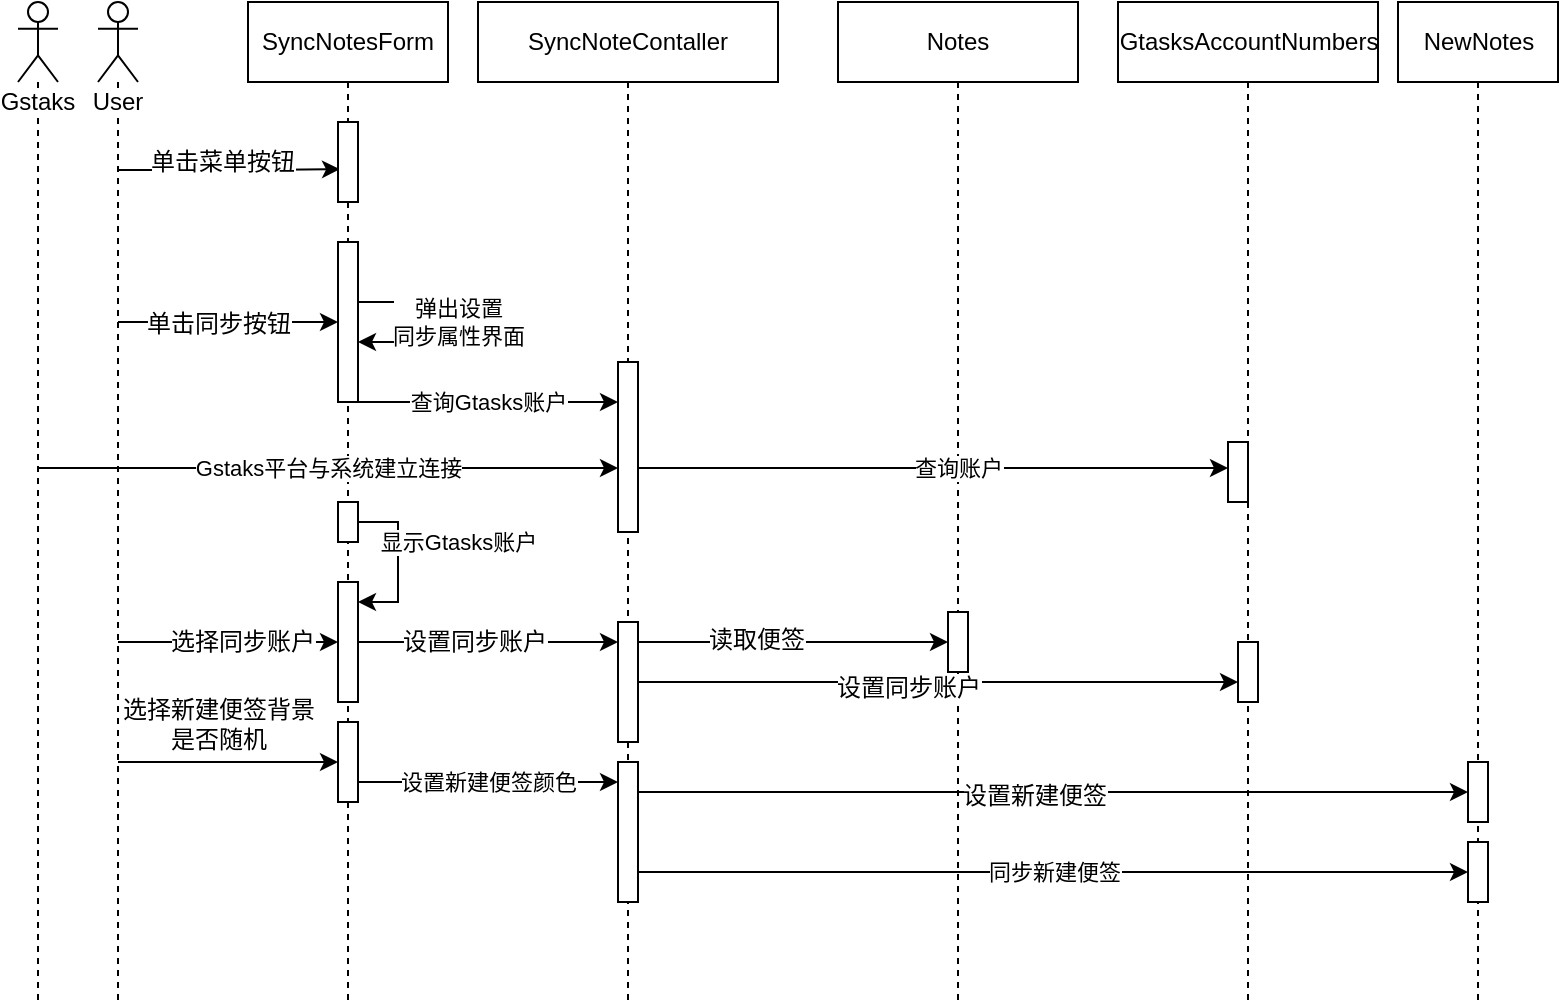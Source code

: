 <mxfile version="12.2.4" pages="1"><diagram id="mECFhU4eesm9KBO4lkde" name="第 1 页"><mxGraphModel dx="805" dy="560" grid="1" gridSize="10" guides="1" tooltips="1" connect="1" arrows="1" fold="1" page="1" pageScale="1" pageWidth="827" pageHeight="1169" math="0" shadow="0"><root><mxCell id="0"/><mxCell id="1" parent="0"/><mxCell id="2" value="" style="edgeStyle=orthogonalEdgeStyle;rounded=0;orthogonalLoop=1;jettySize=auto;html=1;entryX=0.1;entryY=0.59;entryDx=0;entryDy=0;entryPerimeter=0;" parent="1" source="4" target="6" edge="1"><mxGeometry relative="1" as="geometry"><Array as="points"><mxPoint x="130" y="144"/><mxPoint x="130" y="144"/></Array></mxGeometry></mxCell><mxCell id="3" value="单击菜单按钮" style="text;html=1;resizable=0;points=[];align=center;verticalAlign=middle;labelBackgroundColor=#ffffff;" parent="2" vertex="1" connectable="0"><mxGeometry x="-0.239" y="1" relative="1" as="geometry"><mxPoint x="9.5" y="-3" as="offset"/></mxGeometry></mxCell><mxCell id="25" value="" style="edgeStyle=orthogonalEdgeStyle;rounded=0;orthogonalLoop=1;jettySize=auto;html=1;" parent="1" source="4" target="23" edge="1"><mxGeometry relative="1" as="geometry"><Array as="points"><mxPoint x="90" y="220"/><mxPoint x="90" y="220"/></Array></mxGeometry></mxCell><mxCell id="27" value="单击同步按钮" style="text;html=1;resizable=0;points=[];align=center;verticalAlign=middle;labelBackgroundColor=#ffffff;" parent="25" vertex="1" connectable="0"><mxGeometry x="-0.388" relative="1" as="geometry"><mxPoint x="16.5" y="0.5" as="offset"/></mxGeometry></mxCell><mxCell id="42" value="" style="edgeStyle=orthogonalEdgeStyle;rounded=0;orthogonalLoop=1;jettySize=auto;html=1;" parent="1" source="4" target="36" edge="1"><mxGeometry relative="1" as="geometry"><Array as="points"><mxPoint x="90" y="380"/><mxPoint x="90" y="380"/></Array></mxGeometry></mxCell><mxCell id="43" value="选择同步账户" style="text;html=1;resizable=0;points=[];align=center;verticalAlign=middle;labelBackgroundColor=#ffffff;" parent="42" vertex="1" connectable="0"><mxGeometry x="0.126" relative="1" as="geometry"><mxPoint as="offset"/></mxGeometry></mxCell><mxCell id="45" value="" style="edgeStyle=orthogonalEdgeStyle;rounded=0;orthogonalLoop=1;jettySize=auto;html=1;" parent="1" source="4" target="44" edge="1"><mxGeometry relative="1" as="geometry"><Array as="points"><mxPoint x="90" y="440"/><mxPoint x="90" y="440"/></Array></mxGeometry></mxCell><mxCell id="46" value="选择新建便签背景&lt;br&gt;是否随机" style="text;html=1;resizable=0;points=[];align=center;verticalAlign=middle;labelBackgroundColor=#ffffff;" parent="45" vertex="1" connectable="0"><mxGeometry x="-0.142" y="-2" relative="1" as="geometry"><mxPoint x="2.5" y="-21.5" as="offset"/></mxGeometry></mxCell><mxCell id="4" value="User" style="shape=umlLifeline;participant=umlActor;perimeter=lifelinePerimeter;whiteSpace=wrap;html=1;container=1;collapsible=0;recursiveResize=0;verticalAlign=top;spacingTop=36;labelBackgroundColor=#ffffff;outlineConnect=0;size=40;" parent="1" vertex="1"><mxGeometry x="50" y="60" width="20" height="500" as="geometry"/></mxCell><mxCell id="5" value="SyncNotesForm" style="shape=umlLifeline;perimeter=lifelinePerimeter;whiteSpace=wrap;html=1;container=1;collapsible=0;recursiveResize=0;outlineConnect=0;" parent="1" vertex="1"><mxGeometry x="125" y="60" width="100" height="500" as="geometry"/></mxCell><mxCell id="6" value="" style="html=1;points=[];perimeter=orthogonalPerimeter;" parent="5" vertex="1"><mxGeometry x="45" y="60" width="10" height="40" as="geometry"/></mxCell><mxCell id="23" value="" style="html=1;points=[];perimeter=orthogonalPerimeter;" parent="5" vertex="1"><mxGeometry x="45" y="120" width="10" height="80" as="geometry"/></mxCell><mxCell id="28" value="弹出设置&lt;br&gt;同步属性界面" style="edgeStyle=orthogonalEdgeStyle;rounded=0;orthogonalLoop=1;jettySize=auto;html=1;" parent="5" source="23" target="23" edge="1"><mxGeometry x="0.333" y="-32" relative="1" as="geometry"><mxPoint x="30" y="22" as="offset"/></mxGeometry></mxCell><mxCell id="35" value="" style="html=1;points=[];perimeter=orthogonalPerimeter;" parent="5" vertex="1"><mxGeometry x="45" y="250" width="10" height="20" as="geometry"/></mxCell><mxCell id="36" value="" style="html=1;points=[];perimeter=orthogonalPerimeter;" parent="5" vertex="1"><mxGeometry x="45" y="290" width="10" height="60" as="geometry"/></mxCell><mxCell id="37" value="显示Gtasks账户" style="edgeStyle=orthogonalEdgeStyle;rounded=0;orthogonalLoop=1;jettySize=auto;html=1;" parent="5" source="35" target="36" edge="1"><mxGeometry x="-0.498" y="-32" relative="1" as="geometry"><Array as="points"><mxPoint x="75" y="260"/><mxPoint x="75" y="300"/></Array><mxPoint x="62" y="10" as="offset"/></mxGeometry></mxCell><mxCell id="7" value="SyncNoteContaller" style="shape=umlLifeline;perimeter=lifelinePerimeter;whiteSpace=wrap;html=1;container=1;collapsible=0;recursiveResize=0;outlineConnect=0;" parent="1" vertex="1"><mxGeometry x="240" y="60" width="150" height="500" as="geometry"/></mxCell><mxCell id="8" value="" style="html=1;points=[];perimeter=orthogonalPerimeter;" parent="7" vertex="1"><mxGeometry x="70" y="180" width="10" height="85" as="geometry"/></mxCell><mxCell id="39" value="" style="html=1;points=[];perimeter=orthogonalPerimeter;" parent="7" vertex="1"><mxGeometry x="70" y="310" width="10" height="60" as="geometry"/></mxCell><mxCell id="53" value="" style="html=1;points=[];perimeter=orthogonalPerimeter;" parent="7" vertex="1"><mxGeometry x="70" y="380" width="10" height="70" as="geometry"/></mxCell><mxCell id="10" value="Notes" style="shape=umlLifeline;perimeter=lifelinePerimeter;whiteSpace=wrap;html=1;container=1;collapsible=0;recursiveResize=0;outlineConnect=0;" parent="1" vertex="1"><mxGeometry x="420" y="60" width="120" height="500" as="geometry"/></mxCell><mxCell id="47" value="" style="html=1;points=[];perimeter=orthogonalPerimeter;" parent="10" vertex="1"><mxGeometry x="55" y="305" width="10" height="30" as="geometry"/></mxCell><mxCell id="15" value="GtasksAccountNumbers" style="html=1;points=[];perimeter=orthogonalPerimeter;shape=umlLifeline;participant=label;fontFamily=Helvetica;fontSize=12;fontColor=#000000;align=center;strokeColor=#000000;fillColor=#ffffff;recursiveResize=0;container=1;collapsible=0;" parent="1" vertex="1"><mxGeometry x="560" y="60" width="130" height="500" as="geometry"/></mxCell><mxCell id="50" value="" style="html=1;points=[];perimeter=orthogonalPerimeter;" parent="15" vertex="1"><mxGeometry x="60" y="320" width="10" height="30" as="geometry"/></mxCell><mxCell id="34" value="Gstaks平台与系统建立连接" style="edgeStyle=orthogonalEdgeStyle;rounded=0;orthogonalLoop=1;jettySize=auto;html=1;" parent="1" source="22" target="8" edge="1"><mxGeometry relative="1" as="geometry"><Array as="points"><mxPoint x="100" y="293"/><mxPoint x="100" y="293"/></Array></mxGeometry></mxCell><mxCell id="22" value="Gstaks" style="shape=umlLifeline;participant=umlActor;perimeter=lifelinePerimeter;whiteSpace=wrap;html=1;container=1;collapsible=0;recursiveResize=0;verticalAlign=top;spacingTop=36;labelBackgroundColor=#ffffff;outlineConnect=0;" parent="1" vertex="1"><mxGeometry x="10" y="60" width="20" height="500" as="geometry"/></mxCell><mxCell id="29" value="查询Gtasks账户" style="edgeStyle=orthogonalEdgeStyle;rounded=0;orthogonalLoop=1;jettySize=auto;html=1;" parent="1" source="23" target="8" edge="1"><mxGeometry relative="1" as="geometry"><Array as="points"><mxPoint x="280" y="260"/><mxPoint x="280" y="260"/></Array></mxGeometry></mxCell><mxCell id="30" value="NewNotes" style="html=1;points=[];perimeter=orthogonalPerimeter;shape=umlLifeline;participant=label;fontFamily=Helvetica;fontSize=12;fontColor=#000000;align=center;strokeColor=#000000;fillColor=#ffffff;recursiveResize=0;container=1;collapsible=0;" parent="1" vertex="1"><mxGeometry x="700" y="60" width="80" height="500" as="geometry"/></mxCell><mxCell id="56" value="" style="html=1;points=[];perimeter=orthogonalPerimeter;" parent="30" vertex="1"><mxGeometry x="35" y="420" width="10" height="30" as="geometry"/></mxCell><mxCell id="55" value="" style="html=1;points=[];perimeter=orthogonalPerimeter;" parent="30" vertex="1"><mxGeometry x="35" y="380" width="10" height="30" as="geometry"/></mxCell><mxCell id="32" value="" style="html=1;points=[];perimeter=orthogonalPerimeter;" parent="1" vertex="1"><mxGeometry x="615" y="280" width="10" height="30" as="geometry"/></mxCell><mxCell id="9" value="查询账户" style="edgeStyle=orthogonalEdgeStyle;rounded=0;orthogonalLoop=1;jettySize=auto;html=1;" parent="1" source="8" target="32" edge="1"><mxGeometry x="0.222" y="-20" relative="1" as="geometry"><mxPoint x="340" y="240" as="targetPoint"/><mxPoint x="-20" y="-20" as="offset"/><Array as="points"><mxPoint x="500" y="293"/><mxPoint x="520" y="293"/></Array></mxGeometry></mxCell><mxCell id="40" value="" style="edgeStyle=orthogonalEdgeStyle;rounded=0;orthogonalLoop=1;jettySize=auto;html=1;" parent="1" source="36" target="39" edge="1"><mxGeometry relative="1" as="geometry"><Array as="points"><mxPoint x="280" y="380"/><mxPoint x="280" y="380"/></Array></mxGeometry></mxCell><mxCell id="41" value="设置同步账户" style="text;html=1;resizable=0;points=[];align=center;verticalAlign=middle;labelBackgroundColor=#ffffff;" parent="40" vertex="1" connectable="0"><mxGeometry x="-0.014" y="6" relative="1" as="geometry"><mxPoint x="-6" y="6" as="offset"/></mxGeometry></mxCell><mxCell id="54" value="设置新建便签颜色" style="edgeStyle=orthogonalEdgeStyle;rounded=0;orthogonalLoop=1;jettySize=auto;html=1;" parent="1" source="44" target="53" edge="1"><mxGeometry relative="1" as="geometry"><Array as="points"><mxPoint x="220" y="450"/><mxPoint x="220" y="450"/></Array></mxGeometry></mxCell><mxCell id="44" value="" style="html=1;points=[];perimeter=orthogonalPerimeter;" parent="1" vertex="1"><mxGeometry x="170" y="420" width="10" height="40" as="geometry"/></mxCell><mxCell id="48" value="" style="edgeStyle=orthogonalEdgeStyle;rounded=0;orthogonalLoop=1;jettySize=auto;html=1;" parent="1" source="39" target="47" edge="1"><mxGeometry relative="1" as="geometry"><Array as="points"><mxPoint x="360" y="380"/><mxPoint x="360" y="380"/></Array></mxGeometry></mxCell><mxCell id="49" value="读取便签" style="text;html=1;resizable=0;points=[];align=center;verticalAlign=middle;labelBackgroundColor=#ffffff;" parent="48" vertex="1" connectable="0"><mxGeometry x="-0.241" y="1" relative="1" as="geometry"><mxPoint as="offset"/></mxGeometry></mxCell><mxCell id="51" value="" style="edgeStyle=orthogonalEdgeStyle;rounded=0;orthogonalLoop=1;jettySize=auto;html=1;" parent="1" source="39" target="50" edge="1"><mxGeometry relative="1" as="geometry"><Array as="points"><mxPoint x="470" y="400"/><mxPoint x="470" y="400"/></Array></mxGeometry></mxCell><mxCell id="52" value="设置同步账户" style="text;html=1;resizable=0;points=[];align=center;verticalAlign=middle;labelBackgroundColor=#ffffff;" parent="51" vertex="1" connectable="0"><mxGeometry x="0.016" y="-18" relative="1" as="geometry"><mxPoint x="-18" y="-15" as="offset"/></mxGeometry></mxCell><mxCell id="57" value="" style="edgeStyle=orthogonalEdgeStyle;rounded=0;orthogonalLoop=1;jettySize=auto;html=1;" parent="1" source="53" target="55" edge="1"><mxGeometry relative="1" as="geometry"><Array as="points"><mxPoint x="430" y="455"/><mxPoint x="430" y="455"/></Array></mxGeometry></mxCell><mxCell id="59" value="设置新建便签" style="text;html=1;resizable=0;points=[];align=center;verticalAlign=middle;labelBackgroundColor=#ffffff;" parent="57" vertex="1" connectable="0"><mxGeometry x="-0.045" y="-2" relative="1" as="geometry"><mxPoint as="offset"/></mxGeometry></mxCell><mxCell id="58" value="同步新建便签" style="edgeStyle=orthogonalEdgeStyle;rounded=0;orthogonalLoop=1;jettySize=auto;html=1;" parent="1" source="53" target="56" edge="1"><mxGeometry relative="1" as="geometry"><mxPoint x="330" y="464.897" as="sourcePoint"/><mxPoint x="745" y="464.897" as="targetPoint"/><Array as="points"><mxPoint x="420" y="495"/><mxPoint x="420" y="495"/></Array></mxGeometry></mxCell></root></mxGraphModel></diagram></mxfile>